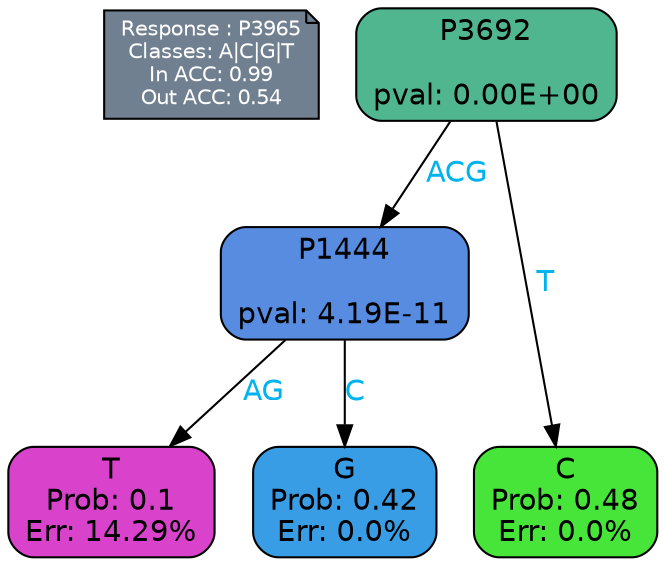digraph Tree {
node [shape=box, style="filled, rounded", color="black", fontname=helvetica] ;
graph [ranksep=equally, splines=polylines, bgcolor=transparent, dpi=600] ;
edge [fontname=helvetica] ;
LEGEND [label="Response : P3965
Classes: A|C|G|T
In ACC: 0.99
Out ACC: 0.54
",shape=note,align=left,style=filled,fillcolor="slategray",fontcolor="white",fontsize=10];1 [label="P3692

pval: 0.00E+00", fillcolor="#4fb690"] ;
2 [label="P1444

pval: 4.19E-11", fillcolor="#578ce0"] ;
3 [label="T
Prob: 0.1
Err: 14.29%", fillcolor="#d943cc"] ;
4 [label="G
Prob: 0.42
Err: 0.0%", fillcolor="#399de5"] ;
5 [label="C
Prob: 0.48
Err: 0.0%", fillcolor="#47e539"] ;
1 -> 2 [label="ACG",fontcolor=deepskyblue2] ;
1 -> 5 [label="T",fontcolor=deepskyblue2] ;
2 -> 3 [label="AG",fontcolor=deepskyblue2] ;
2 -> 4 [label="C",fontcolor=deepskyblue2] ;
{rank = same; 3;4;5;}{rank = same; LEGEND;1;}}
